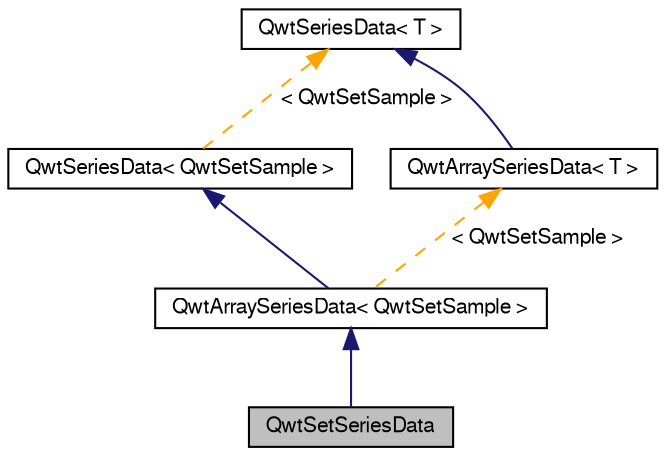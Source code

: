 digraph G
{
  edge [fontname="FreeSans",fontsize="10",labelfontname="FreeSans",labelfontsize="10"];
  node [fontname="FreeSans",fontsize="10",shape=record];
  Node1 [label="QwtSetSeriesData",height=0.2,width=0.4,color="black", fillcolor="grey75", style="filled" fontcolor="black"];
  Node2 -> Node1 [dir="back",color="midnightblue",fontsize="10",style="solid",fontname="FreeSans"];
  Node2 [label="QwtArraySeriesData\< QwtSetSample \>",height=0.2,width=0.4,color="black", fillcolor="white", style="filled",URL="$class_qwt_array_series_data.html"];
  Node3 -> Node2 [dir="back",color="midnightblue",fontsize="10",style="solid",fontname="FreeSans"];
  Node3 [label="QwtSeriesData\< QwtSetSample \>",height=0.2,width=0.4,color="black", fillcolor="white", style="filled",URL="$class_qwt_series_data.html"];
  Node4 -> Node3 [dir="back",color="orange",fontsize="10",style="dashed",label=" \< QwtSetSample \>" ,fontname="FreeSans"];
  Node4 [label="QwtSeriesData\< T \>",height=0.2,width=0.4,color="black", fillcolor="white", style="filled",URL="$class_qwt_series_data.html",tooltip="Abstract interface for iterating over samples."];
  Node5 -> Node2 [dir="back",color="orange",fontsize="10",style="dashed",label=" \< QwtSetSample \>" ,fontname="FreeSans"];
  Node5 [label="QwtArraySeriesData\< T \>",height=0.2,width=0.4,color="black", fillcolor="white", style="filled",URL="$class_qwt_array_series_data.html",tooltip="Template class for data, that is organized as QVector."];
  Node4 -> Node5 [dir="back",color="midnightblue",fontsize="10",style="solid",fontname="FreeSans"];
}
